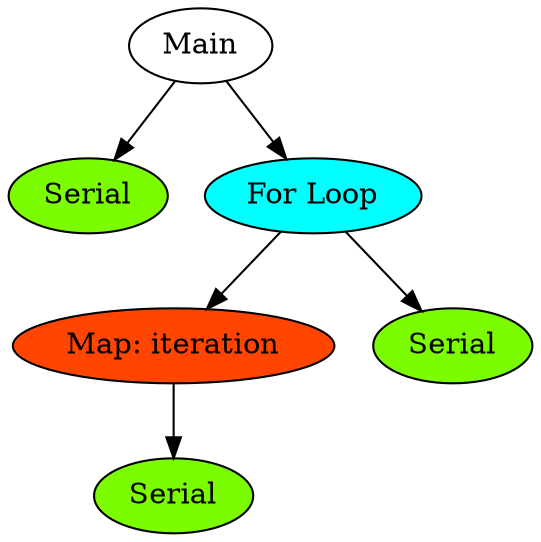 // Abstract Pattern Tree
digraph {
	"6ALDqmaMVQqrMblohMZv" [label=Main]
	ajX88FKopnSfYSim5gDS [label=Serial fillcolor=lawngreen style=filled]
	K9vViBHr6fHO9UqvTmXu [label="For Loop" fillcolor=cyan style=filled]
	X7eXFMv6OU5UiFxkcWPX [label="Map: iteration" fillcolor=orangered style=filled]
	r5pS49Q52oQhTtPQ9L2g [label=Serial fillcolor=lawngreen style=filled]
	eR2q5yWdCeOPlEkRy3N1 [label=Serial fillcolor=lawngreen style=filled]
	"6ALDqmaMVQqrMblohMZv" -> ajX88FKopnSfYSim5gDS
	"6ALDqmaMVQqrMblohMZv" -> K9vViBHr6fHO9UqvTmXu
	K9vViBHr6fHO9UqvTmXu -> X7eXFMv6OU5UiFxkcWPX
	X7eXFMv6OU5UiFxkcWPX -> r5pS49Q52oQhTtPQ9L2g
	K9vViBHr6fHO9UqvTmXu -> eR2q5yWdCeOPlEkRy3N1
}
